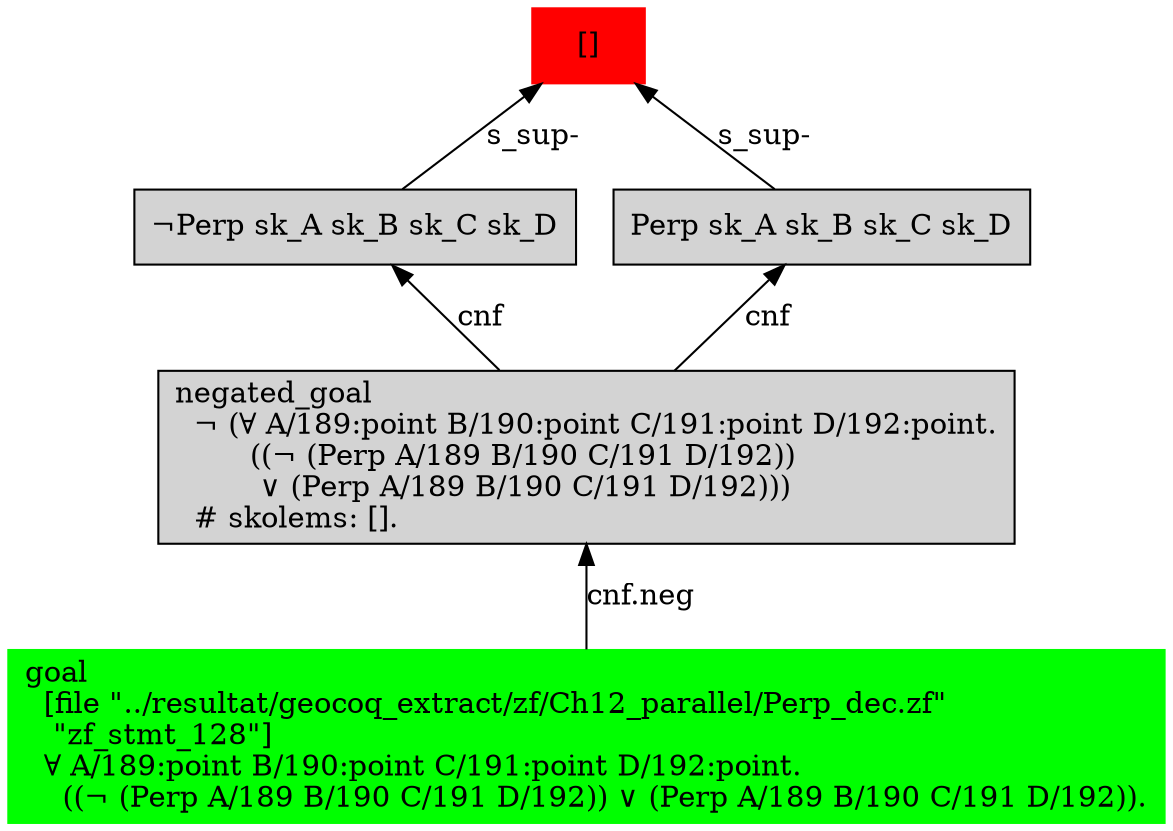 digraph "unsat_graph" {
  vertex_0 [color=red, label="[]", shape=box, style=filled];
  vertex_0 -> vertex_1 [label="s_sup-\l", dir="back"];
  vertex_1 [shape=box, label="¬Perp sk_A sk_B sk_C sk_D\l", style=filled];
  vertex_1 -> vertex_2 [label="cnf", dir="back"];
  vertex_2 [shape=box, label="negated_goal\l  ¬ (∀ A/189:point B/190:point C/191:point D/192:point.\l        ((¬ (Perp A/189 B/190 C/191 D/192))\l         ∨ (Perp A/189 B/190 C/191 D/192)))\l  # skolems: [].\l", style=filled];
  vertex_2 -> vertex_3 [label="cnf.neg", dir="back"];
  vertex_3 [color=green, shape=box, label="goal\l  [file \"../resultat/geocoq_extract/zf/Ch12_parallel/Perp_dec.zf\" \l   \"zf_stmt_128\"]\l  ∀ A/189:point B/190:point C/191:point D/192:point.\l    ((¬ (Perp A/189 B/190 C/191 D/192)) ∨ (Perp A/189 B/190 C/191 D/192)).\l", style=filled];
  vertex_0 -> vertex_4 [label="s_sup-\l", dir="back"];
  vertex_4 [shape=box, label="Perp sk_A sk_B sk_C sk_D\l", style=filled];
  vertex_4 -> vertex_2 [label="cnf", dir="back"];
  }


